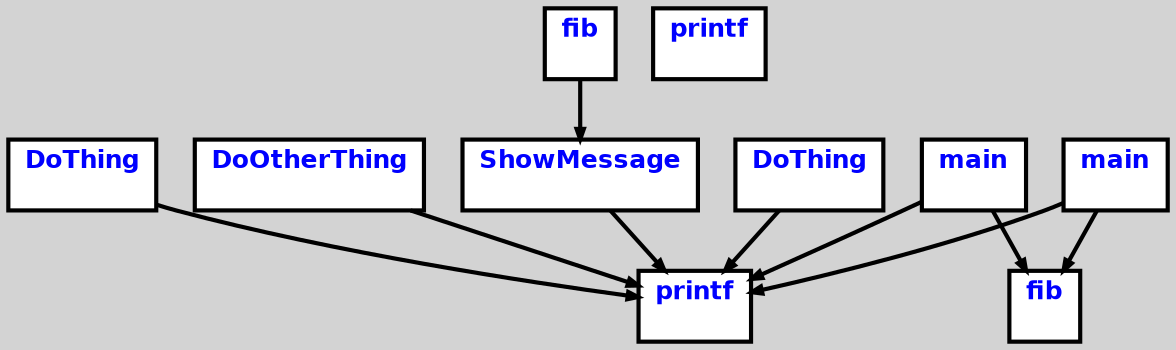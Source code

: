 digraph G {
ordering=out;
ranksep=.4;
bgcolor="lightgrey";  node [shape=box, fixedsize=false, fontsize=12, fontname="Helvetica-bold", fontcolor="blue"
width=.25, height=.25, color="black", fillcolor="white", style="filled, solid, bold"];

edge [arrowsize=.5, color="black", style="bold"]
    n0000122878AA1EE0 [label="fib\n "]
    n0000122878AA2300 [label="printf\n "]
    n0000122878AA25A0 [label="main\n "]
    n0000122878AA25A0 -> n0000122878AA2300
    n0000122878AA25A0 -> n0000122878AA1EE0
    n0000122878AA2C00 [label="ShowMessage\n "]
    n0000122878AA2C00 -> n0000122878AA2300
    n0000122878AA2FC0 [label="DoThing\n "]
    n0000122878AA2FC0 -> n0000122878AA2300
    n0000122878AA3380 [label="DoThing\n "]
    n0000122878AA3380 -> n0000122878AA2300
    n0000122878AA3680 [label="DoOtherThing\n "]
    n0000122878AA3680 -> n0000122878AA2300
    n0000122878AA39E0 [label="fib\n "]
    n0000122878AA39E0 -> n0000122878AA2C00
    n0000122878AA42E0 [label="printf\n "]
    n0000122878AA5780 [label="main\n "]
    n0000122878AA5780 -> n0000122878AA2300
    n0000122878AA5780 -> n0000122878AA1EE0
}
